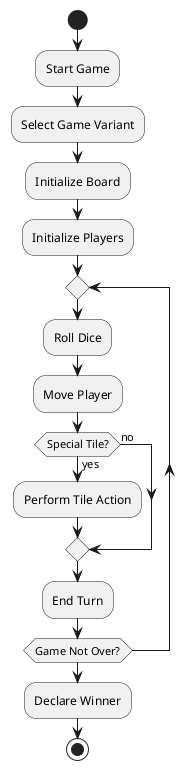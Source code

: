 @startuml
start
:Start Game;
:Select Game Variant;
:Initialize Board;
:Initialize Players;
repeat
  :Roll Dice;
  :Move Player;
  if (Special Tile?) then (yes)
    :Perform Tile Action;
  else (no)
  endif
  :End Turn;
repeat while (Game Not Over?)
:Declare Winner;
stop
@enduml